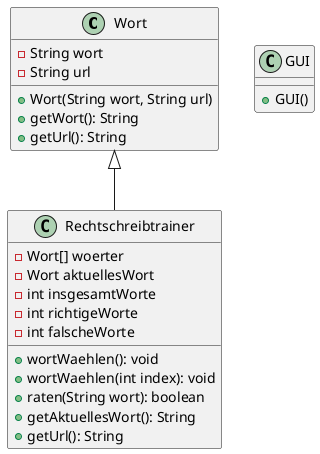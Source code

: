@startuml

Wort <|-- Rechtschreibtrainer

class Wort {
    -String wort
    -String url
    +Wort(String wort, String url)
    +getWort(): String
    +getUrl(): String
}

class Rechtschreibtrainer {
    -Wort[] woerter
    -Wort aktuellesWort
    -int insgesamtWorte
    -int richtigeWorte
    -int falscheWorte
    +wortWaehlen(): void
    +wortWaehlen(int index): void
    +raten(String wort): boolean
    +getAktuellesWort(): String
    +getUrl(): String
}

class GUI {
    +GUI()
}
@enduml